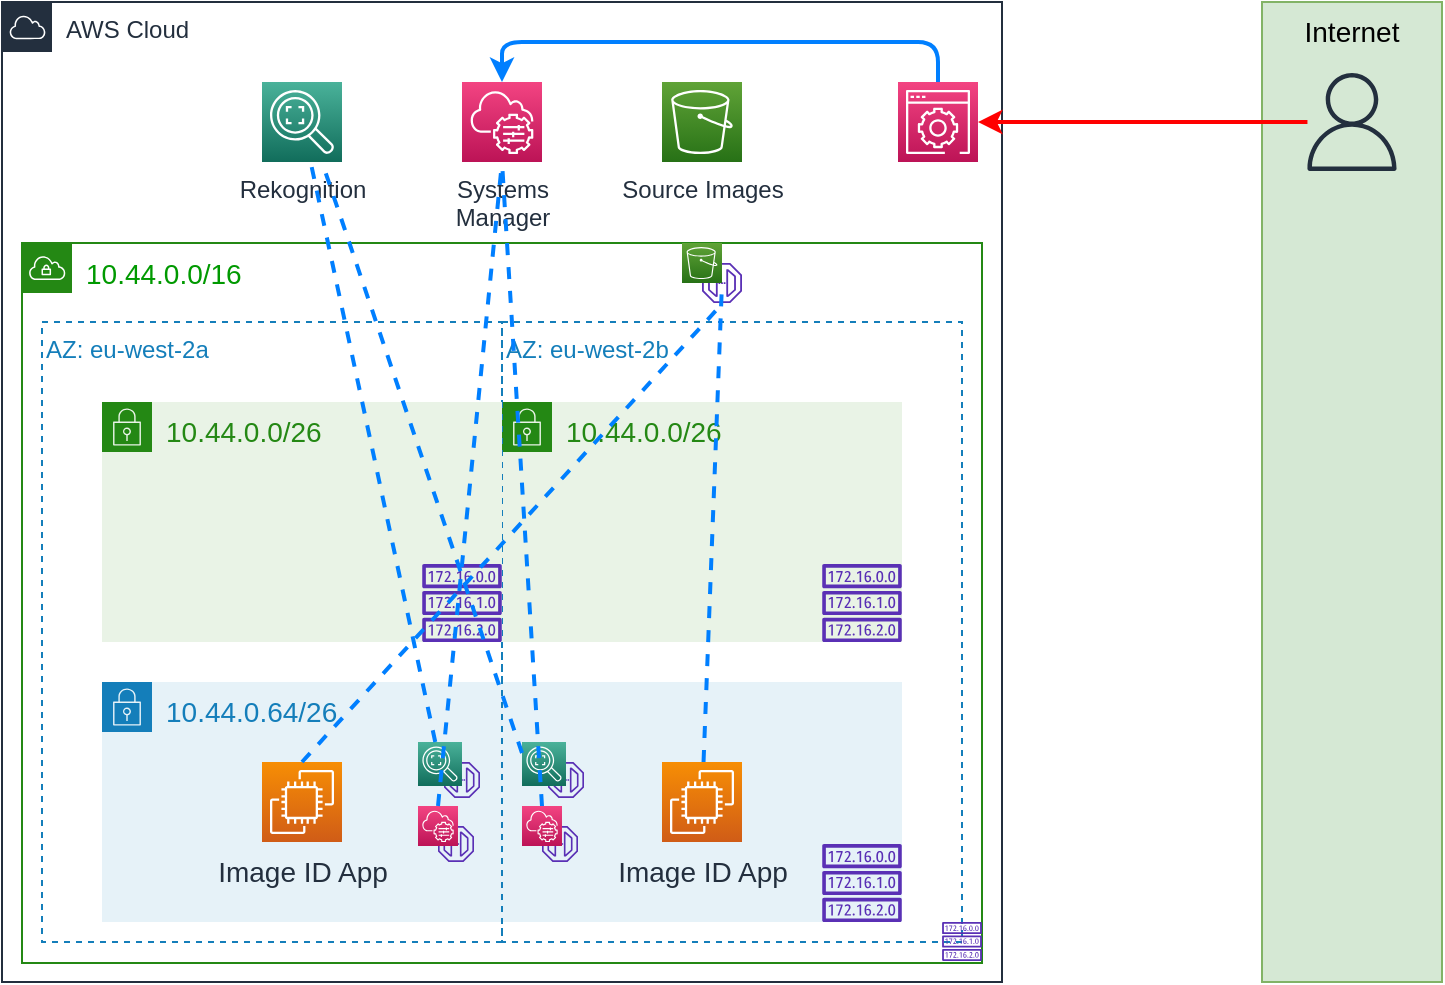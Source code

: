 <mxfile version="14.5.1" type="device"><diagram id="7Zd7gZB4UjkTckJe0iNr" name="Page-1"><mxGraphModel dx="951" dy="568" grid="1" gridSize="10" guides="1" tooltips="1" connect="1" arrows="1" fold="1" page="1" pageScale="1" pageWidth="827" pageHeight="1169" math="0" shadow="0"><root><mxCell id="0"/><mxCell id="1" parent="0"/><mxCell id="pgVJCCMtibPcMxnZ8JN_-40" value="&lt;font color=&quot;#009900&quot; style=&quot;font-size: 14px&quot;&gt;10.44.0.0/16&lt;/font&gt;" style="points=[[0,0],[0.25,0],[0.5,0],[0.75,0],[1,0],[1,0.25],[1,0.5],[1,0.75],[1,1],[0.75,1],[0.5,1],[0.25,1],[0,1],[0,0.75],[0,0.5],[0,0.25]];outlineConnect=0;gradientColor=none;html=1;whiteSpace=wrap;fontSize=12;fontStyle=0;shape=mxgraph.aws4.group;grIcon=mxgraph.aws4.group_vpc;strokeColor=#248814;fillColor=none;verticalAlign=top;align=left;spacingLeft=30;fontColor=#AAB7B8;dashed=0;" vertex="1" parent="1"><mxGeometry x="40" y="160.52" width="480" height="360" as="geometry"/></mxCell><mxCell id="pgVJCCMtibPcMxnZ8JN_-103" value="AZ: eu-west-2b" style="fillColor=none;strokeColor=#147EBA;dashed=1;verticalAlign=top;fontStyle=0;fontColor=#147EBA;align=left;" vertex="1" parent="1"><mxGeometry x="280" y="200" width="230" height="310" as="geometry"/></mxCell><mxCell id="pgVJCCMtibPcMxnZ8JN_-104" value="&lt;font style=&quot;font-size: 14px&quot;&gt;10.44.0.0/26&lt;/font&gt;" style="points=[[0,0],[0.25,0],[0.5,0],[0.75,0],[1,0],[1,0.25],[1,0.5],[1,0.75],[1,1],[0.75,1],[0.5,1],[0.25,1],[0,1],[0,0.75],[0,0.5],[0,0.25]];outlineConnect=0;gradientColor=none;html=1;whiteSpace=wrap;fontSize=12;fontStyle=0;shape=mxgraph.aws4.group;grIcon=mxgraph.aws4.group_security_group;grStroke=0;strokeColor=#248814;fillColor=#E9F3E6;verticalAlign=top;align=left;spacingLeft=30;fontColor=#248814;dashed=0;" vertex="1" parent="1"><mxGeometry x="280" y="240" width="200" height="120" as="geometry"/></mxCell><mxCell id="pgVJCCMtibPcMxnZ8JN_-45" value="AWS Cloud" style="points=[[0,0],[0.25,0],[0.5,0],[0.75,0],[1,0],[1,0.25],[1,0.5],[1,0.75],[1,1],[0.75,1],[0.5,1],[0.25,1],[0,1],[0,0.75],[0,0.5],[0,0.25]];outlineConnect=0;gradientColor=none;html=1;whiteSpace=wrap;fontSize=12;fontStyle=0;shape=mxgraph.aws4.group;grIcon=mxgraph.aws4.group_aws_cloud;strokeColor=#232F3E;fillColor=none;verticalAlign=top;align=left;spacingLeft=30;fontColor=#232F3E;dashed=0;" vertex="1" parent="1"><mxGeometry x="30" y="40" width="500" height="490" as="geometry"/></mxCell><mxCell id="pgVJCCMtibPcMxnZ8JN_-71" value="&lt;font style=&quot;font-size: 14px&quot;&gt;10.44.0.64/26&lt;/font&gt;" style="points=[[0,0],[0.25,0],[0.5,0],[0.75,0],[1,0],[1,0.25],[1,0.5],[1,0.75],[1,1],[0.75,1],[0.5,1],[0.25,1],[0,1],[0,0.75],[0,0.5],[0,0.25]];outlineConnect=0;gradientColor=none;html=1;whiteSpace=wrap;fontSize=12;fontStyle=0;shape=mxgraph.aws4.group;grIcon=mxgraph.aws4.group_security_group;grStroke=0;strokeColor=#147EBA;fillColor=#E6F2F8;verticalAlign=top;align=left;spacingLeft=30;fontColor=#147EBA;dashed=0;" vertex="1" parent="1"><mxGeometry x="80" y="380" width="400" height="120" as="geometry"/></mxCell><mxCell id="pgVJCCMtibPcMxnZ8JN_-47" value="AZ: eu-west-2a" style="fillColor=none;strokeColor=#147EBA;dashed=1;verticalAlign=top;fontStyle=0;fontColor=#147EBA;align=left;" vertex="1" parent="1"><mxGeometry x="50" y="200" width="230" height="310" as="geometry"/></mxCell><mxCell id="pgVJCCMtibPcMxnZ8JN_-63" value="&lt;font style=&quot;font-size: 14px&quot;&gt;10.44.0.0/26&lt;/font&gt;" style="points=[[0,0],[0.25,0],[0.5,0],[0.75,0],[1,0],[1,0.25],[1,0.5],[1,0.75],[1,1],[0.75,1],[0.5,1],[0.25,1],[0,1],[0,0.75],[0,0.5],[0,0.25]];outlineConnect=0;gradientColor=none;html=1;whiteSpace=wrap;fontSize=12;fontStyle=0;shape=mxgraph.aws4.group;grIcon=mxgraph.aws4.group_security_group;grStroke=0;strokeColor=#248814;fillColor=#E9F3E6;verticalAlign=top;align=left;spacingLeft=30;fontColor=#248814;dashed=0;" vertex="1" parent="1"><mxGeometry x="80" y="240" width="200" height="120" as="geometry"/></mxCell><mxCell id="pgVJCCMtibPcMxnZ8JN_-55" value="Internet" style="fillColor=#d5e8d4;strokeColor=#82b366;dashed=0;verticalAlign=top;fontStyle=0;align=center;fontSize=14;" vertex="1" parent="1"><mxGeometry x="660" y="40" width="90" height="490" as="geometry"/></mxCell><mxCell id="pgVJCCMtibPcMxnZ8JN_-56" value="" style="outlineConnect=0;fontColor=#232F3E;gradientColor=none;fillColor=#5A30B5;strokeColor=none;dashed=0;verticalLabelPosition=bottom;verticalAlign=top;align=center;html=1;fontSize=12;fontStyle=0;aspect=fixed;pointerEvents=1;shape=mxgraph.aws4.route_table;" vertex="1" parent="1"><mxGeometry x="440" y="321.03" width="40" height="38.97" as="geometry"/></mxCell><mxCell id="pgVJCCMtibPcMxnZ8JN_-64" value="&lt;font style=&quot;font-size: 14px&quot;&gt;Image ID App&lt;br&gt;&lt;/font&gt;" style="points=[[0,0,0],[0.25,0,0],[0.5,0,0],[0.75,0,0],[1,0,0],[0,1,0],[0.25,1,0],[0.5,1,0],[0.75,1,0],[1,1,0],[0,0.25,0],[0,0.5,0],[0,0.75,0],[1,0.25,0],[1,0.5,0],[1,0.75,0]];outlineConnect=0;fontColor=#232F3E;gradientColor=#F78E04;gradientDirection=north;fillColor=#D05C17;strokeColor=#ffffff;dashed=0;verticalLabelPosition=bottom;verticalAlign=top;align=center;html=1;fontSize=12;fontStyle=0;aspect=fixed;shape=mxgraph.aws4.resourceIcon;resIcon=mxgraph.aws4.ec2;" vertex="1" parent="1"><mxGeometry x="160" y="420" width="40" height="40" as="geometry"/></mxCell><mxCell id="pgVJCCMtibPcMxnZ8JN_-72" value="" style="outlineConnect=0;fontColor=#232F3E;gradientColor=none;fillColor=#5A30B5;strokeColor=none;dashed=0;verticalLabelPosition=bottom;verticalAlign=top;align=center;html=1;fontSize=12;fontStyle=0;aspect=fixed;pointerEvents=1;shape=mxgraph.aws4.route_table;" vertex="1" parent="1"><mxGeometry x="440" y="461.03" width="40" height="38.97" as="geometry"/></mxCell><mxCell id="pgVJCCMtibPcMxnZ8JN_-73" value="" style="outlineConnect=0;fontColor=#232F3E;gradientColor=none;fillColor=#5A30B5;strokeColor=none;dashed=0;verticalLabelPosition=bottom;verticalAlign=top;align=center;html=1;fontSize=12;fontStyle=0;aspect=fixed;pointerEvents=1;shape=mxgraph.aws4.route_table;" vertex="1" parent="1"><mxGeometry x="500" y="500" width="20" height="19.49" as="geometry"/></mxCell><mxCell id="pgVJCCMtibPcMxnZ8JN_-98" value="Rekognition" style="points=[[0,0,0],[0.25,0,0],[0.5,0,0],[0.75,0,0],[1,0,0],[0,1,0],[0.25,1,0],[0.5,1,0],[0.75,1,0],[1,1,0],[0,0.25,0],[0,0.5,0],[0,0.75,0],[1,0.25,0],[1,0.5,0],[1,0.75,0]];outlineConnect=0;fontColor=#232F3E;gradientColor=#4AB29A;gradientDirection=north;fillColor=#116D5B;strokeColor=#ffffff;dashed=0;verticalLabelPosition=bottom;verticalAlign=top;align=center;html=1;fontSize=12;fontStyle=0;aspect=fixed;shape=mxgraph.aws4.resourceIcon;resIcon=mxgraph.aws4.rekognition_2;" vertex="1" parent="1"><mxGeometry x="160" y="80" width="40" height="40" as="geometry"/></mxCell><mxCell id="pgVJCCMtibPcMxnZ8JN_-102" value="Source Images" style="points=[[0,0,0],[0.25,0,0],[0.5,0,0],[0.75,0,0],[1,0,0],[0,1,0],[0.25,1,0],[0.5,1,0],[0.75,1,0],[1,1,0],[0,0.25,0],[0,0.5,0],[0,0.75,0],[1,0.25,0],[1,0.5,0],[1,0.75,0]];outlineConnect=0;fontColor=#232F3E;gradientColor=#60A337;gradientDirection=north;fillColor=#277116;strokeColor=#ffffff;dashed=0;verticalLabelPosition=bottom;verticalAlign=top;align=center;html=1;fontSize=12;fontStyle=0;aspect=fixed;shape=mxgraph.aws4.resourceIcon;resIcon=mxgraph.aws4.s3;" vertex="1" parent="1"><mxGeometry x="360" y="80" width="40" height="40" as="geometry"/></mxCell><mxCell id="pgVJCCMtibPcMxnZ8JN_-106" value="" style="outlineConnect=0;fontColor=#232F3E;gradientColor=none;fillColor=#5A30B5;strokeColor=none;dashed=0;verticalLabelPosition=bottom;verticalAlign=top;align=center;html=1;fontSize=12;fontStyle=0;aspect=fixed;pointerEvents=1;shape=mxgraph.aws4.route_table;" vertex="1" parent="1"><mxGeometry x="240" y="321.03" width="40" height="38.97" as="geometry"/></mxCell><mxCell id="pgVJCCMtibPcMxnZ8JN_-107" value="&lt;font style=&quot;font-size: 14px&quot;&gt;Image ID App&lt;br&gt;&lt;/font&gt;" style="points=[[0,0,0],[0.25,0,0],[0.5,0,0],[0.75,0,0],[1,0,0],[0,1,0],[0.25,1,0],[0.5,1,0],[0.75,1,0],[1,1,0],[0,0.25,0],[0,0.5,0],[0,0.75,0],[1,0.25,0],[1,0.5,0],[1,0.75,0]];outlineConnect=0;fontColor=#232F3E;gradientColor=#F78E04;gradientDirection=north;fillColor=#D05C17;strokeColor=#ffffff;dashed=0;verticalLabelPosition=bottom;verticalAlign=top;align=center;html=1;fontSize=12;fontStyle=0;aspect=fixed;shape=mxgraph.aws4.resourceIcon;resIcon=mxgraph.aws4.ec2;" vertex="1" parent="1"><mxGeometry x="360" y="420" width="40" height="40" as="geometry"/></mxCell><mxCell id="pgVJCCMtibPcMxnZ8JN_-109" value="Systems&lt;br&gt;Manager" style="points=[[0,0,0],[0.25,0,0],[0.5,0,0],[0.75,0,0],[1,0,0],[0,1,0],[0.25,1,0],[0.5,1,0],[0.75,1,0],[1,1,0],[0,0.25,0],[0,0.5,0],[0,0.75,0],[1,0.25,0],[1,0.5,0],[1,0.75,0]];points=[[0,0,0],[0.25,0,0],[0.5,0,0],[0.75,0,0],[1,0,0],[0,1,0],[0.25,1,0],[0.5,1,0],[0.75,1,0],[1,1,0],[0,0.25,0],[0,0.5,0],[0,0.75,0],[1,0.25,0],[1,0.5,0],[1,0.75,0]];outlineConnect=0;fontColor=#232F3E;gradientColor=#F34482;gradientDirection=north;fillColor=#BC1356;strokeColor=#ffffff;dashed=0;verticalLabelPosition=bottom;verticalAlign=top;align=center;html=1;fontSize=12;fontStyle=0;aspect=fixed;shape=mxgraph.aws4.resourceIcon;resIcon=mxgraph.aws4.systems_manager;" vertex="1" parent="1"><mxGeometry x="260" y="80" width="40" height="40" as="geometry"/></mxCell><mxCell id="pgVJCCMtibPcMxnZ8JN_-121" value="" style="group" vertex="1" connectable="0" parent="1"><mxGeometry x="290" y="410" width="31" height="60" as="geometry"/></mxCell><mxCell id="pgVJCCMtibPcMxnZ8JN_-122" value="" style="outlineConnect=0;fontColor=#232F3E;gradientColor=none;fillColor=#5A30B5;strokeColor=none;dashed=0;verticalLabelPosition=bottom;verticalAlign=top;align=center;html=1;fontSize=12;fontStyle=0;aspect=fixed;pointerEvents=1;shape=mxgraph.aws4.endpoint;" vertex="1" parent="pgVJCCMtibPcMxnZ8JN_-121"><mxGeometry x="10" y="42" width="18" height="18" as="geometry"/></mxCell><mxCell id="pgVJCCMtibPcMxnZ8JN_-123" value="" style="points=[[0,0,0],[0.25,0,0],[0.5,0,0],[0.75,0,0],[1,0,0],[0,1,0],[0.25,1,0],[0.5,1,0],[0.75,1,0],[1,1,0],[0,0.25,0],[0,0.5,0],[0,0.75,0],[1,0.25,0],[1,0.5,0],[1,0.75,0]];points=[[0,0,0],[0.25,0,0],[0.5,0,0],[0.75,0,0],[1,0,0],[0,1,0],[0.25,1,0],[0.5,1,0],[0.75,1,0],[1,1,0],[0,0.25,0],[0,0.5,0],[0,0.75,0],[1,0.25,0],[1,0.5,0],[1,0.75,0]];outlineConnect=0;fontColor=#232F3E;gradientColor=#F34482;gradientDirection=north;fillColor=#BC1356;strokeColor=#ffffff;dashed=0;verticalLabelPosition=bottom;verticalAlign=top;align=center;html=1;fontSize=12;fontStyle=0;aspect=fixed;shape=mxgraph.aws4.resourceIcon;resIcon=mxgraph.aws4.systems_manager;" vertex="1" parent="pgVJCCMtibPcMxnZ8JN_-121"><mxGeometry y="32" width="20" height="20" as="geometry"/></mxCell><mxCell id="pgVJCCMtibPcMxnZ8JN_-124" value="" style="outlineConnect=0;fontColor=#232F3E;gradientColor=none;fillColor=#5A30B5;strokeColor=none;dashed=0;verticalLabelPosition=bottom;verticalAlign=top;align=center;html=1;fontSize=12;fontStyle=0;aspect=fixed;pointerEvents=1;shape=mxgraph.aws4.endpoint;" vertex="1" parent="pgVJCCMtibPcMxnZ8JN_-121"><mxGeometry x="13" y="10" width="18" height="18" as="geometry"/></mxCell><mxCell id="pgVJCCMtibPcMxnZ8JN_-125" value="" style="points=[[0,0,0],[0.25,0,0],[0.5,0,0],[0.75,0,0],[1,0,0],[0,1,0],[0.25,1,0],[0.5,1,0],[0.75,1,0],[1,1,0],[0,0.25,0],[0,0.5,0],[0,0.75,0],[1,0.25,0],[1,0.5,0],[1,0.75,0]];outlineConnect=0;fontColor=#232F3E;gradientColor=#4AB29A;gradientDirection=north;fillColor=#116D5B;strokeColor=#ffffff;dashed=0;verticalLabelPosition=bottom;verticalAlign=top;align=center;html=1;fontSize=12;fontStyle=0;aspect=fixed;shape=mxgraph.aws4.resourceIcon;resIcon=mxgraph.aws4.rekognition_2;" vertex="1" parent="pgVJCCMtibPcMxnZ8JN_-121"><mxGeometry width="22" height="22" as="geometry"/></mxCell><mxCell id="pgVJCCMtibPcMxnZ8JN_-126" value="" style="group" vertex="1" connectable="0" parent="1"><mxGeometry x="238" y="410" width="31" height="60" as="geometry"/></mxCell><mxCell id="pgVJCCMtibPcMxnZ8JN_-127" value="" style="outlineConnect=0;fontColor=#232F3E;gradientColor=none;fillColor=#5A30B5;strokeColor=none;dashed=0;verticalLabelPosition=bottom;verticalAlign=top;align=center;html=1;fontSize=12;fontStyle=0;aspect=fixed;pointerEvents=1;shape=mxgraph.aws4.endpoint;" vertex="1" parent="pgVJCCMtibPcMxnZ8JN_-126"><mxGeometry x="10" y="42" width="18" height="18" as="geometry"/></mxCell><mxCell id="pgVJCCMtibPcMxnZ8JN_-128" value="" style="points=[[0,0,0],[0.25,0,0],[0.5,0,0],[0.75,0,0],[1,0,0],[0,1,0],[0.25,1,0],[0.5,1,0],[0.75,1,0],[1,1,0],[0,0.25,0],[0,0.5,0],[0,0.75,0],[1,0.25,0],[1,0.5,0],[1,0.75,0]];points=[[0,0,0],[0.25,0,0],[0.5,0,0],[0.75,0,0],[1,0,0],[0,1,0],[0.25,1,0],[0.5,1,0],[0.75,1,0],[1,1,0],[0,0.25,0],[0,0.5,0],[0,0.75,0],[1,0.25,0],[1,0.5,0],[1,0.75,0]];outlineConnect=0;fontColor=#232F3E;gradientColor=#F34482;gradientDirection=north;fillColor=#BC1356;strokeColor=#ffffff;dashed=0;verticalLabelPosition=bottom;verticalAlign=top;align=center;html=1;fontSize=12;fontStyle=0;aspect=fixed;shape=mxgraph.aws4.resourceIcon;resIcon=mxgraph.aws4.systems_manager;" vertex="1" parent="pgVJCCMtibPcMxnZ8JN_-126"><mxGeometry y="32" width="20" height="20" as="geometry"/></mxCell><mxCell id="pgVJCCMtibPcMxnZ8JN_-129" value="" style="outlineConnect=0;fontColor=#232F3E;gradientColor=none;fillColor=#5A30B5;strokeColor=none;dashed=0;verticalLabelPosition=bottom;verticalAlign=top;align=center;html=1;fontSize=12;fontStyle=0;aspect=fixed;pointerEvents=1;shape=mxgraph.aws4.endpoint;" vertex="1" parent="pgVJCCMtibPcMxnZ8JN_-126"><mxGeometry x="13" y="10" width="18" height="18" as="geometry"/></mxCell><mxCell id="pgVJCCMtibPcMxnZ8JN_-130" value="" style="points=[[0,0,0],[0.25,0,0],[0.5,0,0],[0.75,0,0],[1,0,0],[0,1,0],[0.25,1,0],[0.5,1,0],[0.75,1,0],[1,1,0],[0,0.25,0],[0,0.5,0],[0,0.75,0],[1,0.25,0],[1,0.5,0],[1,0.75,0]];outlineConnect=0;fontColor=#232F3E;gradientColor=#4AB29A;gradientDirection=north;fillColor=#116D5B;strokeColor=#ffffff;dashed=0;verticalLabelPosition=bottom;verticalAlign=top;align=center;html=1;fontSize=12;fontStyle=0;aspect=fixed;shape=mxgraph.aws4.resourceIcon;resIcon=mxgraph.aws4.rekognition_2;" vertex="1" parent="pgVJCCMtibPcMxnZ8JN_-126"><mxGeometry width="22" height="22" as="geometry"/></mxCell><mxCell id="pgVJCCMtibPcMxnZ8JN_-131" value="" style="points=[[0,0,0],[0.25,0,0],[0.5,0,0],[0.75,0,0],[1,0,0],[0,1,0],[0.25,1,0],[0.5,1,0],[0.75,1,0],[1,1,0],[0,0.25,0],[0,0.5,0],[0,0.75,0],[1,0.25,0],[1,0.5,0],[1,0.75,0]];points=[[0,0,0],[0.25,0,0],[0.5,0,0],[0.75,0,0],[1,0,0],[0,1,0],[0.25,1,0],[0.5,1,0],[0.75,1,0],[1,1,0],[0,0.25,0],[0,0.5,0],[0,0.75,0],[1,0.25,0],[1,0.5,0],[1,0.75,0]];outlineConnect=0;fontColor=#232F3E;gradientColor=#F34482;gradientDirection=north;fillColor=#BC1356;strokeColor=#ffffff;dashed=0;verticalLabelPosition=bottom;verticalAlign=top;align=center;html=1;fontSize=12;fontStyle=0;aspect=fixed;shape=mxgraph.aws4.resourceIcon;resIcon=mxgraph.aws4.management_console;" vertex="1" parent="1"><mxGeometry x="478" y="80" width="40" height="40" as="geometry"/></mxCell><mxCell id="pgVJCCMtibPcMxnZ8JN_-132" value="" style="outlineConnect=0;fontColor=#232F3E;gradientColor=none;fillColor=#232F3E;strokeColor=none;dashed=0;verticalLabelPosition=bottom;verticalAlign=top;align=center;html=1;fontSize=12;fontStyle=0;aspect=fixed;pointerEvents=1;shape=mxgraph.aws4.user;" vertex="1" parent="1"><mxGeometry x="680.5" y="75.5" width="49" height="49" as="geometry"/></mxCell><mxCell id="pgVJCCMtibPcMxnZ8JN_-133" value="" style="endArrow=none;dashed=1;html=1;strokeColor=#007FFF;strokeWidth=2;fontSize=14;fontColor=#007FFF;" edge="1" parent="1" source="pgVJCCMtibPcMxnZ8JN_-130" target="pgVJCCMtibPcMxnZ8JN_-98"><mxGeometry width="50" height="50" relative="1" as="geometry"><mxPoint x="390" y="290" as="sourcePoint"/><mxPoint x="440" y="240" as="targetPoint"/></mxGeometry></mxCell><mxCell id="pgVJCCMtibPcMxnZ8JN_-134" value="" style="endArrow=none;dashed=1;html=1;strokeColor=#007FFF;strokeWidth=2;fontSize=14;fontColor=#007FFF;exitX=0;exitY=0.25;exitDx=0;exitDy=0;exitPerimeter=0;" edge="1" parent="1" source="pgVJCCMtibPcMxnZ8JN_-125"><mxGeometry width="50" height="50" relative="1" as="geometry"><mxPoint x="256.636" y="420" as="sourcePoint"/><mxPoint x="190" y="120" as="targetPoint"/></mxGeometry></mxCell><mxCell id="pgVJCCMtibPcMxnZ8JN_-135" value="" style="endArrow=none;dashed=1;html=1;strokeColor=#007FFF;strokeWidth=2;fontSize=14;fontColor=#007FFF;entryX=0.5;entryY=1;entryDx=0;entryDy=0;entryPerimeter=0;exitX=0.5;exitY=0;exitDx=0;exitDy=0;exitPerimeter=0;" edge="1" parent="1" source="pgVJCCMtibPcMxnZ8JN_-128" target="pgVJCCMtibPcMxnZ8JN_-109"><mxGeometry width="50" height="50" relative="1" as="geometry"><mxPoint x="256.636" y="420" as="sourcePoint"/><mxPoint x="194.299" y="130" as="targetPoint"/></mxGeometry></mxCell><mxCell id="pgVJCCMtibPcMxnZ8JN_-136" value="" style="endArrow=none;dashed=1;html=1;strokeColor=#007FFF;strokeWidth=2;fontSize=14;fontColor=#007FFF;entryX=0.5;entryY=1;entryDx=0;entryDy=0;entryPerimeter=0;exitX=0.5;exitY=0;exitDx=0;exitDy=0;exitPerimeter=0;" edge="1" parent="1" source="pgVJCCMtibPcMxnZ8JN_-123" target="pgVJCCMtibPcMxnZ8JN_-109"><mxGeometry width="50" height="50" relative="1" as="geometry"><mxPoint x="266.636" y="430" as="sourcePoint"/><mxPoint x="290" y="130" as="targetPoint"/></mxGeometry></mxCell><mxCell id="pgVJCCMtibPcMxnZ8JN_-138" value="" style="outlineConnect=0;fontColor=#232F3E;gradientColor=none;fillColor=#5A30B5;strokeColor=none;dashed=0;verticalLabelPosition=bottom;verticalAlign=top;align=center;html=1;fontSize=12;fontStyle=0;aspect=fixed;pointerEvents=1;shape=mxgraph.aws4.endpoint;" vertex="1" parent="1"><mxGeometry x="380" y="170.52" width="20" height="20" as="geometry"/></mxCell><mxCell id="pgVJCCMtibPcMxnZ8JN_-137" value="" style="points=[[0,0,0],[0.25,0,0],[0.5,0,0],[0.75,0,0],[1,0,0],[0,1,0],[0.25,1,0],[0.5,1,0],[0.75,1,0],[1,1,0],[0,0.25,0],[0,0.5,0],[0,0.75,0],[1,0.25,0],[1,0.5,0],[1,0.75,0]];outlineConnect=0;fontColor=#232F3E;gradientColor=#60A337;gradientDirection=north;fillColor=#277116;strokeColor=#ffffff;dashed=0;verticalLabelPosition=bottom;verticalAlign=top;align=center;html=1;fontSize=12;fontStyle=0;aspect=fixed;shape=mxgraph.aws4.resourceIcon;resIcon=mxgraph.aws4.s3;" vertex="1" parent="1"><mxGeometry x="370" y="160.52" width="20" height="20" as="geometry"/></mxCell><mxCell id="pgVJCCMtibPcMxnZ8JN_-139" value="" style="endArrow=none;dashed=1;html=1;strokeColor=#007FFF;strokeWidth=2;fontSize=14;fontColor=#007FFF;entryX=1;entryY=1;entryDx=0;entryDy=0;entryPerimeter=0;" edge="1" parent="1" source="pgVJCCMtibPcMxnZ8JN_-107" target="pgVJCCMtibPcMxnZ8JN_-137"><mxGeometry width="50" height="50" relative="1" as="geometry"><mxPoint x="390" y="250" as="sourcePoint"/><mxPoint x="440" y="200" as="targetPoint"/></mxGeometry></mxCell><mxCell id="pgVJCCMtibPcMxnZ8JN_-140" value="" style="endArrow=none;dashed=1;html=1;strokeColor=#007FFF;strokeWidth=2;fontSize=14;fontColor=#007FFF;exitX=0.5;exitY=0;exitDx=0;exitDy=0;exitPerimeter=0;" edge="1" parent="1" source="pgVJCCMtibPcMxnZ8JN_-64"><mxGeometry width="50" height="50" relative="1" as="geometry"><mxPoint x="390.771" y="430" as="sourcePoint"/><mxPoint x="390" y="191" as="targetPoint"/></mxGeometry></mxCell><mxCell id="pgVJCCMtibPcMxnZ8JN_-141" value="" style="endArrow=classic;html=1;strokeWidth=2;fontSize=14;fontColor=#007FFF;strokeColor=#FF0000;" edge="1" parent="1" source="pgVJCCMtibPcMxnZ8JN_-132" target="pgVJCCMtibPcMxnZ8JN_-131"><mxGeometry width="50" height="50" relative="1" as="geometry"><mxPoint x="390" y="320" as="sourcePoint"/><mxPoint x="440" y="270" as="targetPoint"/></mxGeometry></mxCell><mxCell id="pgVJCCMtibPcMxnZ8JN_-142" value="" style="edgeStyle=segmentEdgeStyle;endArrow=classic;html=1;strokeWidth=2;fontSize=14;fontColor=#007FFF;exitX=0.5;exitY=0;exitDx=0;exitDy=0;exitPerimeter=0;entryX=0.5;entryY=0;entryDx=0;entryDy=0;entryPerimeter=0;strokeColor=#007FFF;" edge="1" parent="1" source="pgVJCCMtibPcMxnZ8JN_-131" target="pgVJCCMtibPcMxnZ8JN_-109"><mxGeometry width="50" height="50" relative="1" as="geometry"><mxPoint x="390" y="320" as="sourcePoint"/><mxPoint x="440" y="270" as="targetPoint"/><Array as="points"><mxPoint x="498" y="60"/><mxPoint x="280" y="60"/></Array></mxGeometry></mxCell></root></mxGraphModel></diagram></mxfile>